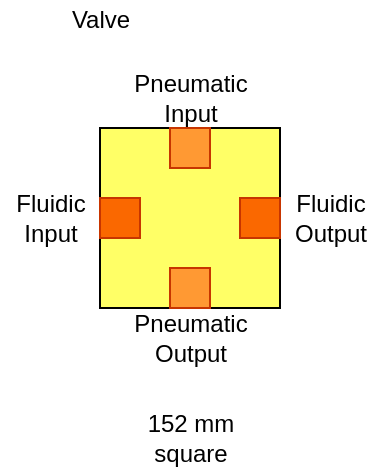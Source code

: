 <mxfile version="12.4.2" type="device" pages="1"><diagram id="RsHjd-ToGaqDNb1IJzcn" name="Page-1"><mxGraphModel dx="1086" dy="626" grid="0" gridSize="10" guides="1" tooltips="1" connect="1" arrows="1" fold="1" page="1" pageScale="1" pageWidth="850" pageHeight="1100" math="0" shadow="0"><root><mxCell id="0"/><mxCell id="1" parent="0"/><mxCell id="aT1H0zajKYDjwur2dLPr-1" value="" style="rounded=0;whiteSpace=wrap;html=1;fillColor=#FFFF66;" vertex="1" parent="1"><mxGeometry x="60" y="94" width="90" height="90" as="geometry"/></mxCell><mxCell id="aT1H0zajKYDjwur2dLPr-2" value="" style="whiteSpace=wrap;html=1;aspect=fixed;fillColor=#fa6800;strokeColor=#C73500;fontColor=#ffffff;" vertex="1" parent="1"><mxGeometry x="60" y="129" width="20" height="20" as="geometry"/></mxCell><mxCell id="aT1H0zajKYDjwur2dLPr-3" value="" style="whiteSpace=wrap;html=1;aspect=fixed;fillColor=#fa6800;strokeColor=#C73500;fontColor=#ffffff;" vertex="1" parent="1"><mxGeometry x="130" y="129" width="20" height="20" as="geometry"/></mxCell><mxCell id="aT1H0zajKYDjwur2dLPr-4" value="" style="whiteSpace=wrap;html=1;aspect=fixed;fillColor=#FF9933;strokeColor=#C73500;fontColor=#ffffff;" vertex="1" parent="1"><mxGeometry x="95" y="94" width="20" height="20" as="geometry"/></mxCell><mxCell id="aT1H0zajKYDjwur2dLPr-5" value="" style="whiteSpace=wrap;html=1;aspect=fixed;fillColor=#FF9933;strokeColor=#C73500;fontColor=#ffffff;" vertex="1" parent="1"><mxGeometry x="95" y="164" width="20" height="20" as="geometry"/></mxCell><mxCell id="aT1H0zajKYDjwur2dLPr-6" value="Fluidic&lt;br&gt;Input" style="text;html=1;align=center;verticalAlign=middle;resizable=0;points=[];;autosize=1;" vertex="1" parent="1"><mxGeometry x="10" y="124" width="50" height="30" as="geometry"/></mxCell><mxCell id="aT1H0zajKYDjwur2dLPr-7" value="Fluidic&lt;br&gt;Output" style="text;html=1;align=center;verticalAlign=middle;resizable=0;points=[];;autosize=1;" vertex="1" parent="1"><mxGeometry x="150" y="124" width="50" height="30" as="geometry"/></mxCell><mxCell id="aT1H0zajKYDjwur2dLPr-8" value="Pneumatic&lt;br&gt;Input" style="text;html=1;align=center;verticalAlign=middle;resizable=0;points=[];;autosize=1;" vertex="1" parent="1"><mxGeometry x="70" y="64" width="70" height="30" as="geometry"/></mxCell><mxCell id="aT1H0zajKYDjwur2dLPr-9" value="Pneumatic&lt;br&gt;Output" style="text;html=1;align=center;verticalAlign=middle;resizable=0;points=[];;autosize=1;" vertex="1" parent="1"><mxGeometry x="70" y="184" width="70" height="30" as="geometry"/></mxCell><mxCell id="aT1H0zajKYDjwur2dLPr-10" value="Valve" style="text;html=1;align=center;verticalAlign=middle;resizable=0;points=[];;autosize=1;" vertex="1" parent="1"><mxGeometry x="40" y="30" width="40" height="20" as="geometry"/></mxCell><mxCell id="aT1H0zajKYDjwur2dLPr-11" value="152 mm&lt;br&gt;square" style="text;html=1;align=center;verticalAlign=middle;resizable=0;points=[];;autosize=1;" vertex="1" parent="1"><mxGeometry x="75" y="234" width="60" height="30" as="geometry"/></mxCell></root></mxGraphModel></diagram></mxfile>